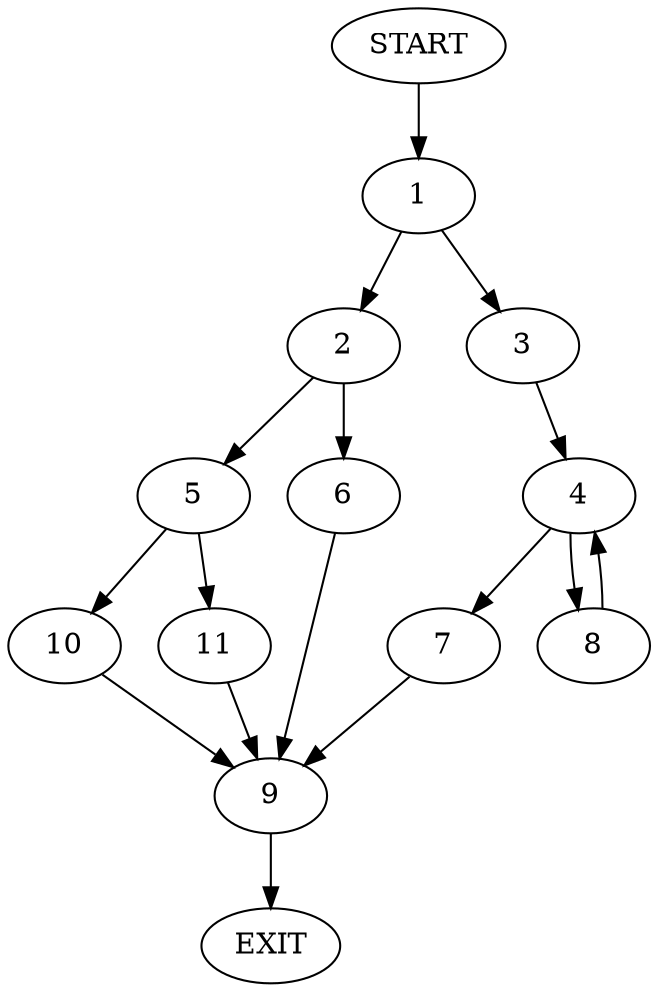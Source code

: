 digraph {
0 [label="START"]
12 [label="EXIT"]
0 -> 1
1 -> 2
1 -> 3
3 -> 4
2 -> 5
2 -> 6
4 -> 7
4 -> 8
7 -> 9
8 -> 4
9 -> 12
6 -> 9
5 -> 10
5 -> 11
10 -> 9
11 -> 9
}
